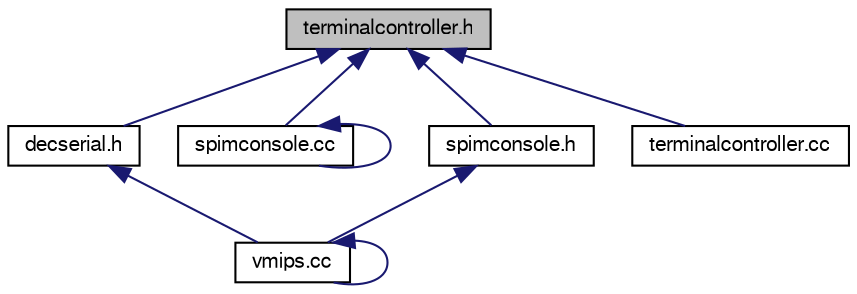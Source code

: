 digraph G
{
  edge [fontname="FreeSans",fontsize="10",labelfontname="FreeSans",labelfontsize="10"];
  node [fontname="FreeSans",fontsize="10",shape=record];
  Node1 [label="terminalcontroller.h",height=0.2,width=0.4,color="black", fillcolor="grey75", style="filled" fontcolor="black"];
  Node1 -> Node2 [dir=back,color="midnightblue",fontsize="10",style="solid"];
  Node2 [label="decserial.h",height=0.2,width=0.4,color="black", fillcolor="white", style="filled",URL="$decserial_8h.html"];
  Node2 -> Node3 [dir=back,color="midnightblue",fontsize="10",style="solid"];
  Node3 [label="vmips.cc",height=0.2,width=0.4,color="black", fillcolor="white", style="filled",URL="$vmips_8cc.html"];
  Node3 -> Node3 [dir=back,color="midnightblue",fontsize="10",style="solid"];
  Node1 -> Node4 [dir=back,color="midnightblue",fontsize="10",style="solid"];
  Node4 [label="spimconsole.cc",height=0.2,width=0.4,color="black", fillcolor="white", style="filled",URL="$spimconsole_8cc.html"];
  Node4 -> Node4 [dir=back,color="midnightblue",fontsize="10",style="solid"];
  Node1 -> Node5 [dir=back,color="midnightblue",fontsize="10",style="solid"];
  Node5 [label="spimconsole.h",height=0.2,width=0.4,color="black", fillcolor="white", style="filled",URL="$spimconsole_8h.html"];
  Node5 -> Node3 [dir=back,color="midnightblue",fontsize="10",style="solid"];
  Node1 -> Node6 [dir=back,color="midnightblue",fontsize="10",style="solid"];
  Node6 [label="terminalcontroller.cc",height=0.2,width=0.4,color="black", fillcolor="white", style="filled",URL="$terminalcontroller_8cc.html"];
}
